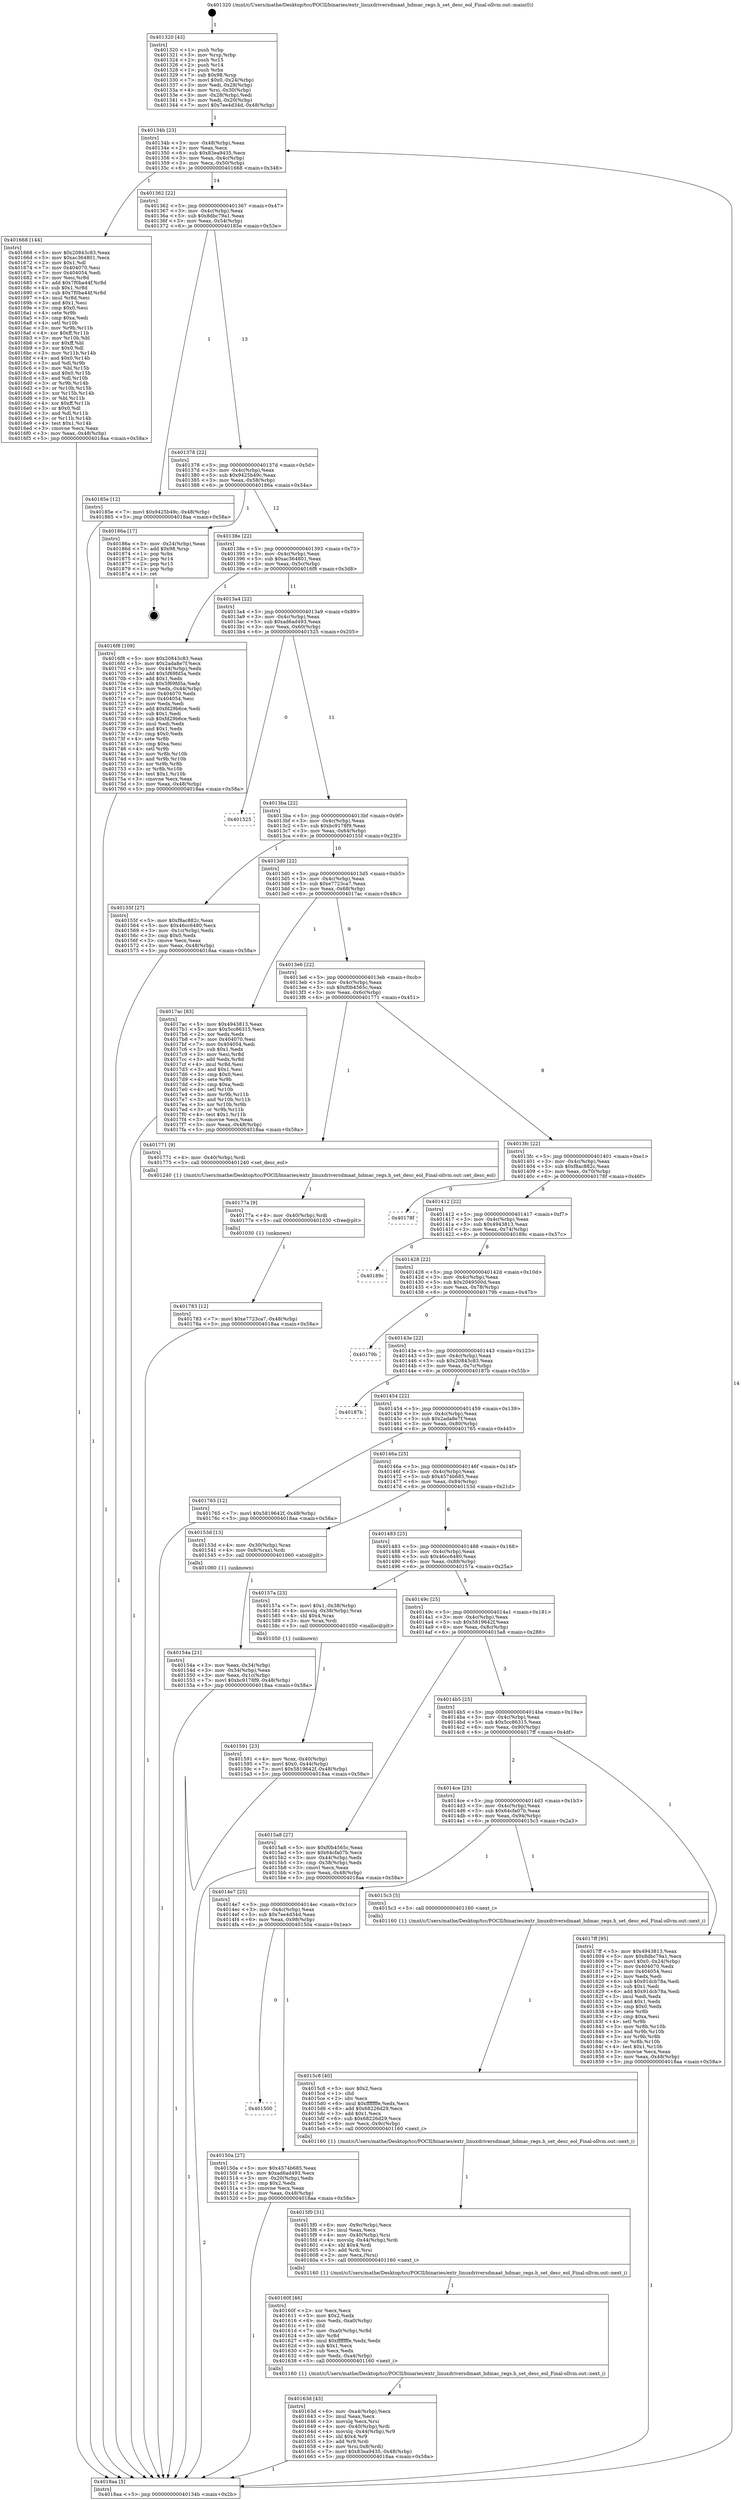 digraph "0x401320" {
  label = "0x401320 (/mnt/c/Users/mathe/Desktop/tcc/POCII/binaries/extr_linuxdriversdmaat_hdmac_regs.h_set_desc_eol_Final-ollvm.out::main(0))"
  labelloc = "t"
  node[shape=record]

  Entry [label="",width=0.3,height=0.3,shape=circle,fillcolor=black,style=filled]
  "0x40134b" [label="{
     0x40134b [23]\l
     | [instrs]\l
     &nbsp;&nbsp;0x40134b \<+3\>: mov -0x48(%rbp),%eax\l
     &nbsp;&nbsp;0x40134e \<+2\>: mov %eax,%ecx\l
     &nbsp;&nbsp;0x401350 \<+6\>: sub $0x83ea9435,%ecx\l
     &nbsp;&nbsp;0x401356 \<+3\>: mov %eax,-0x4c(%rbp)\l
     &nbsp;&nbsp;0x401359 \<+3\>: mov %ecx,-0x50(%rbp)\l
     &nbsp;&nbsp;0x40135c \<+6\>: je 0000000000401668 \<main+0x348\>\l
  }"]
  "0x401668" [label="{
     0x401668 [144]\l
     | [instrs]\l
     &nbsp;&nbsp;0x401668 \<+5\>: mov $0x20843c83,%eax\l
     &nbsp;&nbsp;0x40166d \<+5\>: mov $0xac364801,%ecx\l
     &nbsp;&nbsp;0x401672 \<+2\>: mov $0x1,%dl\l
     &nbsp;&nbsp;0x401674 \<+7\>: mov 0x404070,%esi\l
     &nbsp;&nbsp;0x40167b \<+7\>: mov 0x404054,%edi\l
     &nbsp;&nbsp;0x401682 \<+3\>: mov %esi,%r8d\l
     &nbsp;&nbsp;0x401685 \<+7\>: add $0x7f0ba44f,%r8d\l
     &nbsp;&nbsp;0x40168c \<+4\>: sub $0x1,%r8d\l
     &nbsp;&nbsp;0x401690 \<+7\>: sub $0x7f0ba44f,%r8d\l
     &nbsp;&nbsp;0x401697 \<+4\>: imul %r8d,%esi\l
     &nbsp;&nbsp;0x40169b \<+3\>: and $0x1,%esi\l
     &nbsp;&nbsp;0x40169e \<+3\>: cmp $0x0,%esi\l
     &nbsp;&nbsp;0x4016a1 \<+4\>: sete %r9b\l
     &nbsp;&nbsp;0x4016a5 \<+3\>: cmp $0xa,%edi\l
     &nbsp;&nbsp;0x4016a8 \<+4\>: setl %r10b\l
     &nbsp;&nbsp;0x4016ac \<+3\>: mov %r9b,%r11b\l
     &nbsp;&nbsp;0x4016af \<+4\>: xor $0xff,%r11b\l
     &nbsp;&nbsp;0x4016b3 \<+3\>: mov %r10b,%bl\l
     &nbsp;&nbsp;0x4016b6 \<+3\>: xor $0xff,%bl\l
     &nbsp;&nbsp;0x4016b9 \<+3\>: xor $0x0,%dl\l
     &nbsp;&nbsp;0x4016bc \<+3\>: mov %r11b,%r14b\l
     &nbsp;&nbsp;0x4016bf \<+4\>: and $0x0,%r14b\l
     &nbsp;&nbsp;0x4016c3 \<+3\>: and %dl,%r9b\l
     &nbsp;&nbsp;0x4016c6 \<+3\>: mov %bl,%r15b\l
     &nbsp;&nbsp;0x4016c9 \<+4\>: and $0x0,%r15b\l
     &nbsp;&nbsp;0x4016cd \<+3\>: and %dl,%r10b\l
     &nbsp;&nbsp;0x4016d0 \<+3\>: or %r9b,%r14b\l
     &nbsp;&nbsp;0x4016d3 \<+3\>: or %r10b,%r15b\l
     &nbsp;&nbsp;0x4016d6 \<+3\>: xor %r15b,%r14b\l
     &nbsp;&nbsp;0x4016d9 \<+3\>: or %bl,%r11b\l
     &nbsp;&nbsp;0x4016dc \<+4\>: xor $0xff,%r11b\l
     &nbsp;&nbsp;0x4016e0 \<+3\>: or $0x0,%dl\l
     &nbsp;&nbsp;0x4016e3 \<+3\>: and %dl,%r11b\l
     &nbsp;&nbsp;0x4016e6 \<+3\>: or %r11b,%r14b\l
     &nbsp;&nbsp;0x4016e9 \<+4\>: test $0x1,%r14b\l
     &nbsp;&nbsp;0x4016ed \<+3\>: cmovne %ecx,%eax\l
     &nbsp;&nbsp;0x4016f0 \<+3\>: mov %eax,-0x48(%rbp)\l
     &nbsp;&nbsp;0x4016f3 \<+5\>: jmp 00000000004018aa \<main+0x58a\>\l
  }"]
  "0x401362" [label="{
     0x401362 [22]\l
     | [instrs]\l
     &nbsp;&nbsp;0x401362 \<+5\>: jmp 0000000000401367 \<main+0x47\>\l
     &nbsp;&nbsp;0x401367 \<+3\>: mov -0x4c(%rbp),%eax\l
     &nbsp;&nbsp;0x40136a \<+5\>: sub $0x8dbc79a1,%eax\l
     &nbsp;&nbsp;0x40136f \<+3\>: mov %eax,-0x54(%rbp)\l
     &nbsp;&nbsp;0x401372 \<+6\>: je 000000000040185e \<main+0x53e\>\l
  }"]
  Exit [label="",width=0.3,height=0.3,shape=circle,fillcolor=black,style=filled,peripheries=2]
  "0x40185e" [label="{
     0x40185e [12]\l
     | [instrs]\l
     &nbsp;&nbsp;0x40185e \<+7\>: movl $0x9425b49c,-0x48(%rbp)\l
     &nbsp;&nbsp;0x401865 \<+5\>: jmp 00000000004018aa \<main+0x58a\>\l
  }"]
  "0x401378" [label="{
     0x401378 [22]\l
     | [instrs]\l
     &nbsp;&nbsp;0x401378 \<+5\>: jmp 000000000040137d \<main+0x5d\>\l
     &nbsp;&nbsp;0x40137d \<+3\>: mov -0x4c(%rbp),%eax\l
     &nbsp;&nbsp;0x401380 \<+5\>: sub $0x9425b49c,%eax\l
     &nbsp;&nbsp;0x401385 \<+3\>: mov %eax,-0x58(%rbp)\l
     &nbsp;&nbsp;0x401388 \<+6\>: je 000000000040186a \<main+0x54a\>\l
  }"]
  "0x401783" [label="{
     0x401783 [12]\l
     | [instrs]\l
     &nbsp;&nbsp;0x401783 \<+7\>: movl $0xe7723ca7,-0x48(%rbp)\l
     &nbsp;&nbsp;0x40178a \<+5\>: jmp 00000000004018aa \<main+0x58a\>\l
  }"]
  "0x40186a" [label="{
     0x40186a [17]\l
     | [instrs]\l
     &nbsp;&nbsp;0x40186a \<+3\>: mov -0x24(%rbp),%eax\l
     &nbsp;&nbsp;0x40186d \<+7\>: add $0x98,%rsp\l
     &nbsp;&nbsp;0x401874 \<+1\>: pop %rbx\l
     &nbsp;&nbsp;0x401875 \<+2\>: pop %r14\l
     &nbsp;&nbsp;0x401877 \<+2\>: pop %r15\l
     &nbsp;&nbsp;0x401879 \<+1\>: pop %rbp\l
     &nbsp;&nbsp;0x40187a \<+1\>: ret\l
  }"]
  "0x40138e" [label="{
     0x40138e [22]\l
     | [instrs]\l
     &nbsp;&nbsp;0x40138e \<+5\>: jmp 0000000000401393 \<main+0x73\>\l
     &nbsp;&nbsp;0x401393 \<+3\>: mov -0x4c(%rbp),%eax\l
     &nbsp;&nbsp;0x401396 \<+5\>: sub $0xac364801,%eax\l
     &nbsp;&nbsp;0x40139b \<+3\>: mov %eax,-0x5c(%rbp)\l
     &nbsp;&nbsp;0x40139e \<+6\>: je 00000000004016f8 \<main+0x3d8\>\l
  }"]
  "0x40177a" [label="{
     0x40177a [9]\l
     | [instrs]\l
     &nbsp;&nbsp;0x40177a \<+4\>: mov -0x40(%rbp),%rdi\l
     &nbsp;&nbsp;0x40177e \<+5\>: call 0000000000401030 \<free@plt\>\l
     | [calls]\l
     &nbsp;&nbsp;0x401030 \{1\} (unknown)\l
  }"]
  "0x4016f8" [label="{
     0x4016f8 [109]\l
     | [instrs]\l
     &nbsp;&nbsp;0x4016f8 \<+5\>: mov $0x20843c83,%eax\l
     &nbsp;&nbsp;0x4016fd \<+5\>: mov $0x2ada8e7f,%ecx\l
     &nbsp;&nbsp;0x401702 \<+3\>: mov -0x44(%rbp),%edx\l
     &nbsp;&nbsp;0x401705 \<+6\>: add $0x5f69fd5a,%edx\l
     &nbsp;&nbsp;0x40170b \<+3\>: add $0x1,%edx\l
     &nbsp;&nbsp;0x40170e \<+6\>: sub $0x5f69fd5a,%edx\l
     &nbsp;&nbsp;0x401714 \<+3\>: mov %edx,-0x44(%rbp)\l
     &nbsp;&nbsp;0x401717 \<+7\>: mov 0x404070,%edx\l
     &nbsp;&nbsp;0x40171e \<+7\>: mov 0x404054,%esi\l
     &nbsp;&nbsp;0x401725 \<+2\>: mov %edx,%edi\l
     &nbsp;&nbsp;0x401727 \<+6\>: add $0xfd29b6ce,%edi\l
     &nbsp;&nbsp;0x40172d \<+3\>: sub $0x1,%edi\l
     &nbsp;&nbsp;0x401730 \<+6\>: sub $0xfd29b6ce,%edi\l
     &nbsp;&nbsp;0x401736 \<+3\>: imul %edi,%edx\l
     &nbsp;&nbsp;0x401739 \<+3\>: and $0x1,%edx\l
     &nbsp;&nbsp;0x40173c \<+3\>: cmp $0x0,%edx\l
     &nbsp;&nbsp;0x40173f \<+4\>: sete %r8b\l
     &nbsp;&nbsp;0x401743 \<+3\>: cmp $0xa,%esi\l
     &nbsp;&nbsp;0x401746 \<+4\>: setl %r9b\l
     &nbsp;&nbsp;0x40174a \<+3\>: mov %r8b,%r10b\l
     &nbsp;&nbsp;0x40174d \<+3\>: and %r9b,%r10b\l
     &nbsp;&nbsp;0x401750 \<+3\>: xor %r9b,%r8b\l
     &nbsp;&nbsp;0x401753 \<+3\>: or %r8b,%r10b\l
     &nbsp;&nbsp;0x401756 \<+4\>: test $0x1,%r10b\l
     &nbsp;&nbsp;0x40175a \<+3\>: cmovne %ecx,%eax\l
     &nbsp;&nbsp;0x40175d \<+3\>: mov %eax,-0x48(%rbp)\l
     &nbsp;&nbsp;0x401760 \<+5\>: jmp 00000000004018aa \<main+0x58a\>\l
  }"]
  "0x4013a4" [label="{
     0x4013a4 [22]\l
     | [instrs]\l
     &nbsp;&nbsp;0x4013a4 \<+5\>: jmp 00000000004013a9 \<main+0x89\>\l
     &nbsp;&nbsp;0x4013a9 \<+3\>: mov -0x4c(%rbp),%eax\l
     &nbsp;&nbsp;0x4013ac \<+5\>: sub $0xad6ad493,%eax\l
     &nbsp;&nbsp;0x4013b1 \<+3\>: mov %eax,-0x60(%rbp)\l
     &nbsp;&nbsp;0x4013b4 \<+6\>: je 0000000000401525 \<main+0x205\>\l
  }"]
  "0x40163d" [label="{
     0x40163d [43]\l
     | [instrs]\l
     &nbsp;&nbsp;0x40163d \<+6\>: mov -0xa4(%rbp),%ecx\l
     &nbsp;&nbsp;0x401643 \<+3\>: imul %eax,%ecx\l
     &nbsp;&nbsp;0x401646 \<+3\>: movslq %ecx,%rsi\l
     &nbsp;&nbsp;0x401649 \<+4\>: mov -0x40(%rbp),%rdi\l
     &nbsp;&nbsp;0x40164d \<+4\>: movslq -0x44(%rbp),%r9\l
     &nbsp;&nbsp;0x401651 \<+4\>: shl $0x4,%r9\l
     &nbsp;&nbsp;0x401655 \<+3\>: add %r9,%rdi\l
     &nbsp;&nbsp;0x401658 \<+4\>: mov %rsi,0x8(%rdi)\l
     &nbsp;&nbsp;0x40165c \<+7\>: movl $0x83ea9435,-0x48(%rbp)\l
     &nbsp;&nbsp;0x401663 \<+5\>: jmp 00000000004018aa \<main+0x58a\>\l
  }"]
  "0x401525" [label="{
     0x401525\l
  }", style=dashed]
  "0x4013ba" [label="{
     0x4013ba [22]\l
     | [instrs]\l
     &nbsp;&nbsp;0x4013ba \<+5\>: jmp 00000000004013bf \<main+0x9f\>\l
     &nbsp;&nbsp;0x4013bf \<+3\>: mov -0x4c(%rbp),%eax\l
     &nbsp;&nbsp;0x4013c2 \<+5\>: sub $0xbc9178f9,%eax\l
     &nbsp;&nbsp;0x4013c7 \<+3\>: mov %eax,-0x64(%rbp)\l
     &nbsp;&nbsp;0x4013ca \<+6\>: je 000000000040155f \<main+0x23f\>\l
  }"]
  "0x40160f" [label="{
     0x40160f [46]\l
     | [instrs]\l
     &nbsp;&nbsp;0x40160f \<+2\>: xor %ecx,%ecx\l
     &nbsp;&nbsp;0x401611 \<+5\>: mov $0x2,%edx\l
     &nbsp;&nbsp;0x401616 \<+6\>: mov %edx,-0xa0(%rbp)\l
     &nbsp;&nbsp;0x40161c \<+1\>: cltd\l
     &nbsp;&nbsp;0x40161d \<+7\>: mov -0xa0(%rbp),%r8d\l
     &nbsp;&nbsp;0x401624 \<+3\>: idiv %r8d\l
     &nbsp;&nbsp;0x401627 \<+6\>: imul $0xfffffffe,%edx,%edx\l
     &nbsp;&nbsp;0x40162d \<+3\>: sub $0x1,%ecx\l
     &nbsp;&nbsp;0x401630 \<+2\>: sub %ecx,%edx\l
     &nbsp;&nbsp;0x401632 \<+6\>: mov %edx,-0xa4(%rbp)\l
     &nbsp;&nbsp;0x401638 \<+5\>: call 0000000000401160 \<next_i\>\l
     | [calls]\l
     &nbsp;&nbsp;0x401160 \{1\} (/mnt/c/Users/mathe/Desktop/tcc/POCII/binaries/extr_linuxdriversdmaat_hdmac_regs.h_set_desc_eol_Final-ollvm.out::next_i)\l
  }"]
  "0x40155f" [label="{
     0x40155f [27]\l
     | [instrs]\l
     &nbsp;&nbsp;0x40155f \<+5\>: mov $0xf8ac882c,%eax\l
     &nbsp;&nbsp;0x401564 \<+5\>: mov $0x46cc6480,%ecx\l
     &nbsp;&nbsp;0x401569 \<+3\>: mov -0x1c(%rbp),%edx\l
     &nbsp;&nbsp;0x40156c \<+3\>: cmp $0x0,%edx\l
     &nbsp;&nbsp;0x40156f \<+3\>: cmove %ecx,%eax\l
     &nbsp;&nbsp;0x401572 \<+3\>: mov %eax,-0x48(%rbp)\l
     &nbsp;&nbsp;0x401575 \<+5\>: jmp 00000000004018aa \<main+0x58a\>\l
  }"]
  "0x4013d0" [label="{
     0x4013d0 [22]\l
     | [instrs]\l
     &nbsp;&nbsp;0x4013d0 \<+5\>: jmp 00000000004013d5 \<main+0xb5\>\l
     &nbsp;&nbsp;0x4013d5 \<+3\>: mov -0x4c(%rbp),%eax\l
     &nbsp;&nbsp;0x4013d8 \<+5\>: sub $0xe7723ca7,%eax\l
     &nbsp;&nbsp;0x4013dd \<+3\>: mov %eax,-0x68(%rbp)\l
     &nbsp;&nbsp;0x4013e0 \<+6\>: je 00000000004017ac \<main+0x48c\>\l
  }"]
  "0x4015f0" [label="{
     0x4015f0 [31]\l
     | [instrs]\l
     &nbsp;&nbsp;0x4015f0 \<+6\>: mov -0x9c(%rbp),%ecx\l
     &nbsp;&nbsp;0x4015f6 \<+3\>: imul %eax,%ecx\l
     &nbsp;&nbsp;0x4015f9 \<+4\>: mov -0x40(%rbp),%rsi\l
     &nbsp;&nbsp;0x4015fd \<+4\>: movslq -0x44(%rbp),%rdi\l
     &nbsp;&nbsp;0x401601 \<+4\>: shl $0x4,%rdi\l
     &nbsp;&nbsp;0x401605 \<+3\>: add %rdi,%rsi\l
     &nbsp;&nbsp;0x401608 \<+2\>: mov %ecx,(%rsi)\l
     &nbsp;&nbsp;0x40160a \<+5\>: call 0000000000401160 \<next_i\>\l
     | [calls]\l
     &nbsp;&nbsp;0x401160 \{1\} (/mnt/c/Users/mathe/Desktop/tcc/POCII/binaries/extr_linuxdriversdmaat_hdmac_regs.h_set_desc_eol_Final-ollvm.out::next_i)\l
  }"]
  "0x4017ac" [label="{
     0x4017ac [83]\l
     | [instrs]\l
     &nbsp;&nbsp;0x4017ac \<+5\>: mov $0x4943813,%eax\l
     &nbsp;&nbsp;0x4017b1 \<+5\>: mov $0x5cc86315,%ecx\l
     &nbsp;&nbsp;0x4017b6 \<+2\>: xor %edx,%edx\l
     &nbsp;&nbsp;0x4017b8 \<+7\>: mov 0x404070,%esi\l
     &nbsp;&nbsp;0x4017bf \<+7\>: mov 0x404054,%edi\l
     &nbsp;&nbsp;0x4017c6 \<+3\>: sub $0x1,%edx\l
     &nbsp;&nbsp;0x4017c9 \<+3\>: mov %esi,%r8d\l
     &nbsp;&nbsp;0x4017cc \<+3\>: add %edx,%r8d\l
     &nbsp;&nbsp;0x4017cf \<+4\>: imul %r8d,%esi\l
     &nbsp;&nbsp;0x4017d3 \<+3\>: and $0x1,%esi\l
     &nbsp;&nbsp;0x4017d6 \<+3\>: cmp $0x0,%esi\l
     &nbsp;&nbsp;0x4017d9 \<+4\>: sete %r9b\l
     &nbsp;&nbsp;0x4017dd \<+3\>: cmp $0xa,%edi\l
     &nbsp;&nbsp;0x4017e0 \<+4\>: setl %r10b\l
     &nbsp;&nbsp;0x4017e4 \<+3\>: mov %r9b,%r11b\l
     &nbsp;&nbsp;0x4017e7 \<+3\>: and %r10b,%r11b\l
     &nbsp;&nbsp;0x4017ea \<+3\>: xor %r10b,%r9b\l
     &nbsp;&nbsp;0x4017ed \<+3\>: or %r9b,%r11b\l
     &nbsp;&nbsp;0x4017f0 \<+4\>: test $0x1,%r11b\l
     &nbsp;&nbsp;0x4017f4 \<+3\>: cmovne %ecx,%eax\l
     &nbsp;&nbsp;0x4017f7 \<+3\>: mov %eax,-0x48(%rbp)\l
     &nbsp;&nbsp;0x4017fa \<+5\>: jmp 00000000004018aa \<main+0x58a\>\l
  }"]
  "0x4013e6" [label="{
     0x4013e6 [22]\l
     | [instrs]\l
     &nbsp;&nbsp;0x4013e6 \<+5\>: jmp 00000000004013eb \<main+0xcb\>\l
     &nbsp;&nbsp;0x4013eb \<+3\>: mov -0x4c(%rbp),%eax\l
     &nbsp;&nbsp;0x4013ee \<+5\>: sub $0xf0b4565c,%eax\l
     &nbsp;&nbsp;0x4013f3 \<+3\>: mov %eax,-0x6c(%rbp)\l
     &nbsp;&nbsp;0x4013f6 \<+6\>: je 0000000000401771 \<main+0x451\>\l
  }"]
  "0x4015c8" [label="{
     0x4015c8 [40]\l
     | [instrs]\l
     &nbsp;&nbsp;0x4015c8 \<+5\>: mov $0x2,%ecx\l
     &nbsp;&nbsp;0x4015cd \<+1\>: cltd\l
     &nbsp;&nbsp;0x4015ce \<+2\>: idiv %ecx\l
     &nbsp;&nbsp;0x4015d0 \<+6\>: imul $0xfffffffe,%edx,%ecx\l
     &nbsp;&nbsp;0x4015d6 \<+6\>: add $0x68226d29,%ecx\l
     &nbsp;&nbsp;0x4015dc \<+3\>: add $0x1,%ecx\l
     &nbsp;&nbsp;0x4015df \<+6\>: sub $0x68226d29,%ecx\l
     &nbsp;&nbsp;0x4015e5 \<+6\>: mov %ecx,-0x9c(%rbp)\l
     &nbsp;&nbsp;0x4015eb \<+5\>: call 0000000000401160 \<next_i\>\l
     | [calls]\l
     &nbsp;&nbsp;0x401160 \{1\} (/mnt/c/Users/mathe/Desktop/tcc/POCII/binaries/extr_linuxdriversdmaat_hdmac_regs.h_set_desc_eol_Final-ollvm.out::next_i)\l
  }"]
  "0x401771" [label="{
     0x401771 [9]\l
     | [instrs]\l
     &nbsp;&nbsp;0x401771 \<+4\>: mov -0x40(%rbp),%rdi\l
     &nbsp;&nbsp;0x401775 \<+5\>: call 0000000000401240 \<set_desc_eol\>\l
     | [calls]\l
     &nbsp;&nbsp;0x401240 \{1\} (/mnt/c/Users/mathe/Desktop/tcc/POCII/binaries/extr_linuxdriversdmaat_hdmac_regs.h_set_desc_eol_Final-ollvm.out::set_desc_eol)\l
  }"]
  "0x4013fc" [label="{
     0x4013fc [22]\l
     | [instrs]\l
     &nbsp;&nbsp;0x4013fc \<+5\>: jmp 0000000000401401 \<main+0xe1\>\l
     &nbsp;&nbsp;0x401401 \<+3\>: mov -0x4c(%rbp),%eax\l
     &nbsp;&nbsp;0x401404 \<+5\>: sub $0xf8ac882c,%eax\l
     &nbsp;&nbsp;0x401409 \<+3\>: mov %eax,-0x70(%rbp)\l
     &nbsp;&nbsp;0x40140c \<+6\>: je 000000000040178f \<main+0x46f\>\l
  }"]
  "0x401591" [label="{
     0x401591 [23]\l
     | [instrs]\l
     &nbsp;&nbsp;0x401591 \<+4\>: mov %rax,-0x40(%rbp)\l
     &nbsp;&nbsp;0x401595 \<+7\>: movl $0x0,-0x44(%rbp)\l
     &nbsp;&nbsp;0x40159c \<+7\>: movl $0x5819642f,-0x48(%rbp)\l
     &nbsp;&nbsp;0x4015a3 \<+5\>: jmp 00000000004018aa \<main+0x58a\>\l
  }"]
  "0x40178f" [label="{
     0x40178f\l
  }", style=dashed]
  "0x401412" [label="{
     0x401412 [22]\l
     | [instrs]\l
     &nbsp;&nbsp;0x401412 \<+5\>: jmp 0000000000401417 \<main+0xf7\>\l
     &nbsp;&nbsp;0x401417 \<+3\>: mov -0x4c(%rbp),%eax\l
     &nbsp;&nbsp;0x40141a \<+5\>: sub $0x4943813,%eax\l
     &nbsp;&nbsp;0x40141f \<+3\>: mov %eax,-0x74(%rbp)\l
     &nbsp;&nbsp;0x401422 \<+6\>: je 000000000040189c \<main+0x57c\>\l
  }"]
  "0x40154a" [label="{
     0x40154a [21]\l
     | [instrs]\l
     &nbsp;&nbsp;0x40154a \<+3\>: mov %eax,-0x34(%rbp)\l
     &nbsp;&nbsp;0x40154d \<+3\>: mov -0x34(%rbp),%eax\l
     &nbsp;&nbsp;0x401550 \<+3\>: mov %eax,-0x1c(%rbp)\l
     &nbsp;&nbsp;0x401553 \<+7\>: movl $0xbc9178f9,-0x48(%rbp)\l
     &nbsp;&nbsp;0x40155a \<+5\>: jmp 00000000004018aa \<main+0x58a\>\l
  }"]
  "0x40189c" [label="{
     0x40189c\l
  }", style=dashed]
  "0x401428" [label="{
     0x401428 [22]\l
     | [instrs]\l
     &nbsp;&nbsp;0x401428 \<+5\>: jmp 000000000040142d \<main+0x10d\>\l
     &nbsp;&nbsp;0x40142d \<+3\>: mov -0x4c(%rbp),%eax\l
     &nbsp;&nbsp;0x401430 \<+5\>: sub $0x2049500d,%eax\l
     &nbsp;&nbsp;0x401435 \<+3\>: mov %eax,-0x78(%rbp)\l
     &nbsp;&nbsp;0x401438 \<+6\>: je 000000000040179b \<main+0x47b\>\l
  }"]
  "0x401320" [label="{
     0x401320 [43]\l
     | [instrs]\l
     &nbsp;&nbsp;0x401320 \<+1\>: push %rbp\l
     &nbsp;&nbsp;0x401321 \<+3\>: mov %rsp,%rbp\l
     &nbsp;&nbsp;0x401324 \<+2\>: push %r15\l
     &nbsp;&nbsp;0x401326 \<+2\>: push %r14\l
     &nbsp;&nbsp;0x401328 \<+1\>: push %rbx\l
     &nbsp;&nbsp;0x401329 \<+7\>: sub $0x98,%rsp\l
     &nbsp;&nbsp;0x401330 \<+7\>: movl $0x0,-0x24(%rbp)\l
     &nbsp;&nbsp;0x401337 \<+3\>: mov %edi,-0x28(%rbp)\l
     &nbsp;&nbsp;0x40133a \<+4\>: mov %rsi,-0x30(%rbp)\l
     &nbsp;&nbsp;0x40133e \<+3\>: mov -0x28(%rbp),%edi\l
     &nbsp;&nbsp;0x401341 \<+3\>: mov %edi,-0x20(%rbp)\l
     &nbsp;&nbsp;0x401344 \<+7\>: movl $0x7ee4d34d,-0x48(%rbp)\l
  }"]
  "0x40179b" [label="{
     0x40179b\l
  }", style=dashed]
  "0x40143e" [label="{
     0x40143e [22]\l
     | [instrs]\l
     &nbsp;&nbsp;0x40143e \<+5\>: jmp 0000000000401443 \<main+0x123\>\l
     &nbsp;&nbsp;0x401443 \<+3\>: mov -0x4c(%rbp),%eax\l
     &nbsp;&nbsp;0x401446 \<+5\>: sub $0x20843c83,%eax\l
     &nbsp;&nbsp;0x40144b \<+3\>: mov %eax,-0x7c(%rbp)\l
     &nbsp;&nbsp;0x40144e \<+6\>: je 000000000040187b \<main+0x55b\>\l
  }"]
  "0x4018aa" [label="{
     0x4018aa [5]\l
     | [instrs]\l
     &nbsp;&nbsp;0x4018aa \<+5\>: jmp 000000000040134b \<main+0x2b\>\l
  }"]
  "0x40187b" [label="{
     0x40187b\l
  }", style=dashed]
  "0x401454" [label="{
     0x401454 [22]\l
     | [instrs]\l
     &nbsp;&nbsp;0x401454 \<+5\>: jmp 0000000000401459 \<main+0x139\>\l
     &nbsp;&nbsp;0x401459 \<+3\>: mov -0x4c(%rbp),%eax\l
     &nbsp;&nbsp;0x40145c \<+5\>: sub $0x2ada8e7f,%eax\l
     &nbsp;&nbsp;0x401461 \<+3\>: mov %eax,-0x80(%rbp)\l
     &nbsp;&nbsp;0x401464 \<+6\>: je 0000000000401765 \<main+0x445\>\l
  }"]
  "0x401500" [label="{
     0x401500\l
  }", style=dashed]
  "0x401765" [label="{
     0x401765 [12]\l
     | [instrs]\l
     &nbsp;&nbsp;0x401765 \<+7\>: movl $0x5819642f,-0x48(%rbp)\l
     &nbsp;&nbsp;0x40176c \<+5\>: jmp 00000000004018aa \<main+0x58a\>\l
  }"]
  "0x40146a" [label="{
     0x40146a [25]\l
     | [instrs]\l
     &nbsp;&nbsp;0x40146a \<+5\>: jmp 000000000040146f \<main+0x14f\>\l
     &nbsp;&nbsp;0x40146f \<+3\>: mov -0x4c(%rbp),%eax\l
     &nbsp;&nbsp;0x401472 \<+5\>: sub $0x4574b685,%eax\l
     &nbsp;&nbsp;0x401477 \<+6\>: mov %eax,-0x84(%rbp)\l
     &nbsp;&nbsp;0x40147d \<+6\>: je 000000000040153d \<main+0x21d\>\l
  }"]
  "0x40150a" [label="{
     0x40150a [27]\l
     | [instrs]\l
     &nbsp;&nbsp;0x40150a \<+5\>: mov $0x4574b685,%eax\l
     &nbsp;&nbsp;0x40150f \<+5\>: mov $0xad6ad493,%ecx\l
     &nbsp;&nbsp;0x401514 \<+3\>: mov -0x20(%rbp),%edx\l
     &nbsp;&nbsp;0x401517 \<+3\>: cmp $0x2,%edx\l
     &nbsp;&nbsp;0x40151a \<+3\>: cmovne %ecx,%eax\l
     &nbsp;&nbsp;0x40151d \<+3\>: mov %eax,-0x48(%rbp)\l
     &nbsp;&nbsp;0x401520 \<+5\>: jmp 00000000004018aa \<main+0x58a\>\l
  }"]
  "0x40153d" [label="{
     0x40153d [13]\l
     | [instrs]\l
     &nbsp;&nbsp;0x40153d \<+4\>: mov -0x30(%rbp),%rax\l
     &nbsp;&nbsp;0x401541 \<+4\>: mov 0x8(%rax),%rdi\l
     &nbsp;&nbsp;0x401545 \<+5\>: call 0000000000401060 \<atoi@plt\>\l
     | [calls]\l
     &nbsp;&nbsp;0x401060 \{1\} (unknown)\l
  }"]
  "0x401483" [label="{
     0x401483 [25]\l
     | [instrs]\l
     &nbsp;&nbsp;0x401483 \<+5\>: jmp 0000000000401488 \<main+0x168\>\l
     &nbsp;&nbsp;0x401488 \<+3\>: mov -0x4c(%rbp),%eax\l
     &nbsp;&nbsp;0x40148b \<+5\>: sub $0x46cc6480,%eax\l
     &nbsp;&nbsp;0x401490 \<+6\>: mov %eax,-0x88(%rbp)\l
     &nbsp;&nbsp;0x401496 \<+6\>: je 000000000040157a \<main+0x25a\>\l
  }"]
  "0x4014e7" [label="{
     0x4014e7 [25]\l
     | [instrs]\l
     &nbsp;&nbsp;0x4014e7 \<+5\>: jmp 00000000004014ec \<main+0x1cc\>\l
     &nbsp;&nbsp;0x4014ec \<+3\>: mov -0x4c(%rbp),%eax\l
     &nbsp;&nbsp;0x4014ef \<+5\>: sub $0x7ee4d34d,%eax\l
     &nbsp;&nbsp;0x4014f4 \<+6\>: mov %eax,-0x98(%rbp)\l
     &nbsp;&nbsp;0x4014fa \<+6\>: je 000000000040150a \<main+0x1ea\>\l
  }"]
  "0x40157a" [label="{
     0x40157a [23]\l
     | [instrs]\l
     &nbsp;&nbsp;0x40157a \<+7\>: movl $0x1,-0x38(%rbp)\l
     &nbsp;&nbsp;0x401581 \<+4\>: movslq -0x38(%rbp),%rax\l
     &nbsp;&nbsp;0x401585 \<+4\>: shl $0x4,%rax\l
     &nbsp;&nbsp;0x401589 \<+3\>: mov %rax,%rdi\l
     &nbsp;&nbsp;0x40158c \<+5\>: call 0000000000401050 \<malloc@plt\>\l
     | [calls]\l
     &nbsp;&nbsp;0x401050 \{1\} (unknown)\l
  }"]
  "0x40149c" [label="{
     0x40149c [25]\l
     | [instrs]\l
     &nbsp;&nbsp;0x40149c \<+5\>: jmp 00000000004014a1 \<main+0x181\>\l
     &nbsp;&nbsp;0x4014a1 \<+3\>: mov -0x4c(%rbp),%eax\l
     &nbsp;&nbsp;0x4014a4 \<+5\>: sub $0x5819642f,%eax\l
     &nbsp;&nbsp;0x4014a9 \<+6\>: mov %eax,-0x8c(%rbp)\l
     &nbsp;&nbsp;0x4014af \<+6\>: je 00000000004015a8 \<main+0x288\>\l
  }"]
  "0x4015c3" [label="{
     0x4015c3 [5]\l
     | [instrs]\l
     &nbsp;&nbsp;0x4015c3 \<+5\>: call 0000000000401160 \<next_i\>\l
     | [calls]\l
     &nbsp;&nbsp;0x401160 \{1\} (/mnt/c/Users/mathe/Desktop/tcc/POCII/binaries/extr_linuxdriversdmaat_hdmac_regs.h_set_desc_eol_Final-ollvm.out::next_i)\l
  }"]
  "0x4015a8" [label="{
     0x4015a8 [27]\l
     | [instrs]\l
     &nbsp;&nbsp;0x4015a8 \<+5\>: mov $0xf0b4565c,%eax\l
     &nbsp;&nbsp;0x4015ad \<+5\>: mov $0x64cfa07b,%ecx\l
     &nbsp;&nbsp;0x4015b2 \<+3\>: mov -0x44(%rbp),%edx\l
     &nbsp;&nbsp;0x4015b5 \<+3\>: cmp -0x38(%rbp),%edx\l
     &nbsp;&nbsp;0x4015b8 \<+3\>: cmovl %ecx,%eax\l
     &nbsp;&nbsp;0x4015bb \<+3\>: mov %eax,-0x48(%rbp)\l
     &nbsp;&nbsp;0x4015be \<+5\>: jmp 00000000004018aa \<main+0x58a\>\l
  }"]
  "0x4014b5" [label="{
     0x4014b5 [25]\l
     | [instrs]\l
     &nbsp;&nbsp;0x4014b5 \<+5\>: jmp 00000000004014ba \<main+0x19a\>\l
     &nbsp;&nbsp;0x4014ba \<+3\>: mov -0x4c(%rbp),%eax\l
     &nbsp;&nbsp;0x4014bd \<+5\>: sub $0x5cc86315,%eax\l
     &nbsp;&nbsp;0x4014c2 \<+6\>: mov %eax,-0x90(%rbp)\l
     &nbsp;&nbsp;0x4014c8 \<+6\>: je 00000000004017ff \<main+0x4df\>\l
  }"]
  "0x4014ce" [label="{
     0x4014ce [25]\l
     | [instrs]\l
     &nbsp;&nbsp;0x4014ce \<+5\>: jmp 00000000004014d3 \<main+0x1b3\>\l
     &nbsp;&nbsp;0x4014d3 \<+3\>: mov -0x4c(%rbp),%eax\l
     &nbsp;&nbsp;0x4014d6 \<+5\>: sub $0x64cfa07b,%eax\l
     &nbsp;&nbsp;0x4014db \<+6\>: mov %eax,-0x94(%rbp)\l
     &nbsp;&nbsp;0x4014e1 \<+6\>: je 00000000004015c3 \<main+0x2a3\>\l
  }"]
  "0x4017ff" [label="{
     0x4017ff [95]\l
     | [instrs]\l
     &nbsp;&nbsp;0x4017ff \<+5\>: mov $0x4943813,%eax\l
     &nbsp;&nbsp;0x401804 \<+5\>: mov $0x8dbc79a1,%ecx\l
     &nbsp;&nbsp;0x401809 \<+7\>: movl $0x0,-0x24(%rbp)\l
     &nbsp;&nbsp;0x401810 \<+7\>: mov 0x404070,%edx\l
     &nbsp;&nbsp;0x401817 \<+7\>: mov 0x404054,%esi\l
     &nbsp;&nbsp;0x40181e \<+2\>: mov %edx,%edi\l
     &nbsp;&nbsp;0x401820 \<+6\>: sub $0x91dcb78a,%edi\l
     &nbsp;&nbsp;0x401826 \<+3\>: sub $0x1,%edi\l
     &nbsp;&nbsp;0x401829 \<+6\>: add $0x91dcb78a,%edi\l
     &nbsp;&nbsp;0x40182f \<+3\>: imul %edi,%edx\l
     &nbsp;&nbsp;0x401832 \<+3\>: and $0x1,%edx\l
     &nbsp;&nbsp;0x401835 \<+3\>: cmp $0x0,%edx\l
     &nbsp;&nbsp;0x401838 \<+4\>: sete %r8b\l
     &nbsp;&nbsp;0x40183c \<+3\>: cmp $0xa,%esi\l
     &nbsp;&nbsp;0x40183f \<+4\>: setl %r9b\l
     &nbsp;&nbsp;0x401843 \<+3\>: mov %r8b,%r10b\l
     &nbsp;&nbsp;0x401846 \<+3\>: and %r9b,%r10b\l
     &nbsp;&nbsp;0x401849 \<+3\>: xor %r9b,%r8b\l
     &nbsp;&nbsp;0x40184c \<+3\>: or %r8b,%r10b\l
     &nbsp;&nbsp;0x40184f \<+4\>: test $0x1,%r10b\l
     &nbsp;&nbsp;0x401853 \<+3\>: cmovne %ecx,%eax\l
     &nbsp;&nbsp;0x401856 \<+3\>: mov %eax,-0x48(%rbp)\l
     &nbsp;&nbsp;0x401859 \<+5\>: jmp 00000000004018aa \<main+0x58a\>\l
  }"]
  Entry -> "0x401320" [label=" 1"]
  "0x40134b" -> "0x401668" [label=" 1"]
  "0x40134b" -> "0x401362" [label=" 14"]
  "0x40186a" -> Exit [label=" 1"]
  "0x401362" -> "0x40185e" [label=" 1"]
  "0x401362" -> "0x401378" [label=" 13"]
  "0x40185e" -> "0x4018aa" [label=" 1"]
  "0x401378" -> "0x40186a" [label=" 1"]
  "0x401378" -> "0x40138e" [label=" 12"]
  "0x4017ff" -> "0x4018aa" [label=" 1"]
  "0x40138e" -> "0x4016f8" [label=" 1"]
  "0x40138e" -> "0x4013a4" [label=" 11"]
  "0x4017ac" -> "0x4018aa" [label=" 1"]
  "0x4013a4" -> "0x401525" [label=" 0"]
  "0x4013a4" -> "0x4013ba" [label=" 11"]
  "0x401783" -> "0x4018aa" [label=" 1"]
  "0x4013ba" -> "0x40155f" [label=" 1"]
  "0x4013ba" -> "0x4013d0" [label=" 10"]
  "0x40177a" -> "0x401783" [label=" 1"]
  "0x4013d0" -> "0x4017ac" [label=" 1"]
  "0x4013d0" -> "0x4013e6" [label=" 9"]
  "0x401771" -> "0x40177a" [label=" 1"]
  "0x4013e6" -> "0x401771" [label=" 1"]
  "0x4013e6" -> "0x4013fc" [label=" 8"]
  "0x401765" -> "0x4018aa" [label=" 1"]
  "0x4013fc" -> "0x40178f" [label=" 0"]
  "0x4013fc" -> "0x401412" [label=" 8"]
  "0x4016f8" -> "0x4018aa" [label=" 1"]
  "0x401412" -> "0x40189c" [label=" 0"]
  "0x401412" -> "0x401428" [label=" 8"]
  "0x401668" -> "0x4018aa" [label=" 1"]
  "0x401428" -> "0x40179b" [label=" 0"]
  "0x401428" -> "0x40143e" [label=" 8"]
  "0x40163d" -> "0x4018aa" [label=" 1"]
  "0x40143e" -> "0x40187b" [label=" 0"]
  "0x40143e" -> "0x401454" [label=" 8"]
  "0x40160f" -> "0x40163d" [label=" 1"]
  "0x401454" -> "0x401765" [label=" 1"]
  "0x401454" -> "0x40146a" [label=" 7"]
  "0x4015f0" -> "0x40160f" [label=" 1"]
  "0x40146a" -> "0x40153d" [label=" 1"]
  "0x40146a" -> "0x401483" [label=" 6"]
  "0x4015c8" -> "0x4015f0" [label=" 1"]
  "0x401483" -> "0x40157a" [label=" 1"]
  "0x401483" -> "0x40149c" [label=" 5"]
  "0x4015a8" -> "0x4018aa" [label=" 2"]
  "0x40149c" -> "0x4015a8" [label=" 2"]
  "0x40149c" -> "0x4014b5" [label=" 3"]
  "0x401591" -> "0x4018aa" [label=" 1"]
  "0x4014b5" -> "0x4017ff" [label=" 1"]
  "0x4014b5" -> "0x4014ce" [label=" 2"]
  "0x40157a" -> "0x401591" [label=" 1"]
  "0x4014ce" -> "0x4015c3" [label=" 1"]
  "0x4014ce" -> "0x4014e7" [label=" 1"]
  "0x4015c3" -> "0x4015c8" [label=" 1"]
  "0x4014e7" -> "0x40150a" [label=" 1"]
  "0x4014e7" -> "0x401500" [label=" 0"]
  "0x40150a" -> "0x4018aa" [label=" 1"]
  "0x401320" -> "0x40134b" [label=" 1"]
  "0x4018aa" -> "0x40134b" [label=" 14"]
  "0x40153d" -> "0x40154a" [label=" 1"]
  "0x40154a" -> "0x4018aa" [label=" 1"]
  "0x40155f" -> "0x4018aa" [label=" 1"]
}
